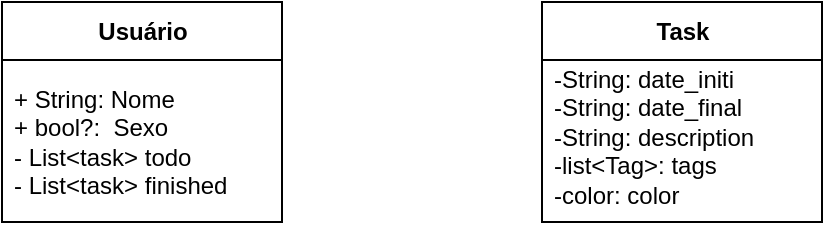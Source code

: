 <mxfile>
    <diagram id="rrSneLPLhEWajKTBF8vL" name="Página-1">
        <mxGraphModel dx="932" dy="612" grid="1" gridSize="10" guides="1" tooltips="1" connect="1" arrows="1" fold="1" page="1" pageScale="1" pageWidth="827" pageHeight="1169" math="0" shadow="0">
            <root>
                <mxCell id="0"/>
                <mxCell id="1" parent="0"/>
                <mxCell id="2" value="Usuário" style="swimlane;fontStyle=1;align=center;verticalAlign=middle;childLayout=stackLayout;horizontal=1;startSize=29;horizontalStack=0;resizeParent=1;resizeParentMax=0;resizeLast=0;collapsible=0;marginBottom=0;html=1;gradientColor=none;swimlaneFillColor=none;" vertex="1" parent="1">
                    <mxGeometry x="130" y="130" width="140" height="110" as="geometry"/>
                </mxCell>
                <mxCell id="4" value="&lt;div style=&quot;text-align: justify&quot;&gt;&lt;span&gt;+ String: Nome&lt;/span&gt;&lt;br&gt;&lt;/div&gt;&lt;div style=&quot;text-align: justify&quot;&gt;&lt;span&gt;+ bool?:&amp;nbsp; Sexo&lt;/span&gt;&lt;/div&gt;&lt;div style=&quot;text-align: justify&quot;&gt;&lt;span&gt;- List&amp;lt;task&amp;gt; todo&lt;/span&gt;&lt;/div&gt;&lt;div style=&quot;text-align: justify&quot;&gt;- List&amp;lt;task&amp;gt; finished&lt;/div&gt;" style="text;html=1;strokeColor=none;fillColor=none;align=left;verticalAlign=middle;spacingLeft=4;spacingRight=4;overflow=hidden;rotatable=0;points=[[0,0.5],[1,0.5]];portConstraint=eastwest;" vertex="1" parent="2">
                    <mxGeometry y="29" width="140" height="81" as="geometry"/>
                </mxCell>
                <mxCell id="5" value="Task" style="swimlane;fontStyle=1;align=center;verticalAlign=middle;childLayout=stackLayout;horizontal=1;startSize=29;horizontalStack=0;resizeParent=1;resizeParentMax=0;resizeLast=0;collapsible=0;marginBottom=0;html=1;gradientColor=none;swimlaneFillColor=none;" vertex="1" parent="1">
                    <mxGeometry x="400" y="130" width="140" height="110" as="geometry"/>
                </mxCell>
                <mxCell id="6" value="&lt;div style=&quot;text-align: justify&quot;&gt;-String: date_initi&lt;/div&gt;&lt;div style=&quot;text-align: justify&quot;&gt;-String: date_final&lt;/div&gt;&lt;div style=&quot;text-align: justify&quot;&gt;-String: description&lt;/div&gt;&lt;div style=&quot;text-align: justify&quot;&gt;-list&amp;lt;Tag&amp;gt;: tags&lt;/div&gt;&lt;div style=&quot;text-align: justify&quot;&gt;-color: color&lt;/div&gt;&lt;div style=&quot;text-align: justify&quot;&gt;&lt;br&gt;&lt;/div&gt;" style="text;html=1;strokeColor=none;fillColor=none;align=left;verticalAlign=middle;spacingLeft=4;spacingRight=4;overflow=hidden;rotatable=0;points=[[0,0.5],[1,0.5]];portConstraint=eastwest;" vertex="1" parent="5">
                    <mxGeometry y="29" width="140" height="81" as="geometry"/>
                </mxCell>
            </root>
        </mxGraphModel>
    </diagram>
</mxfile>